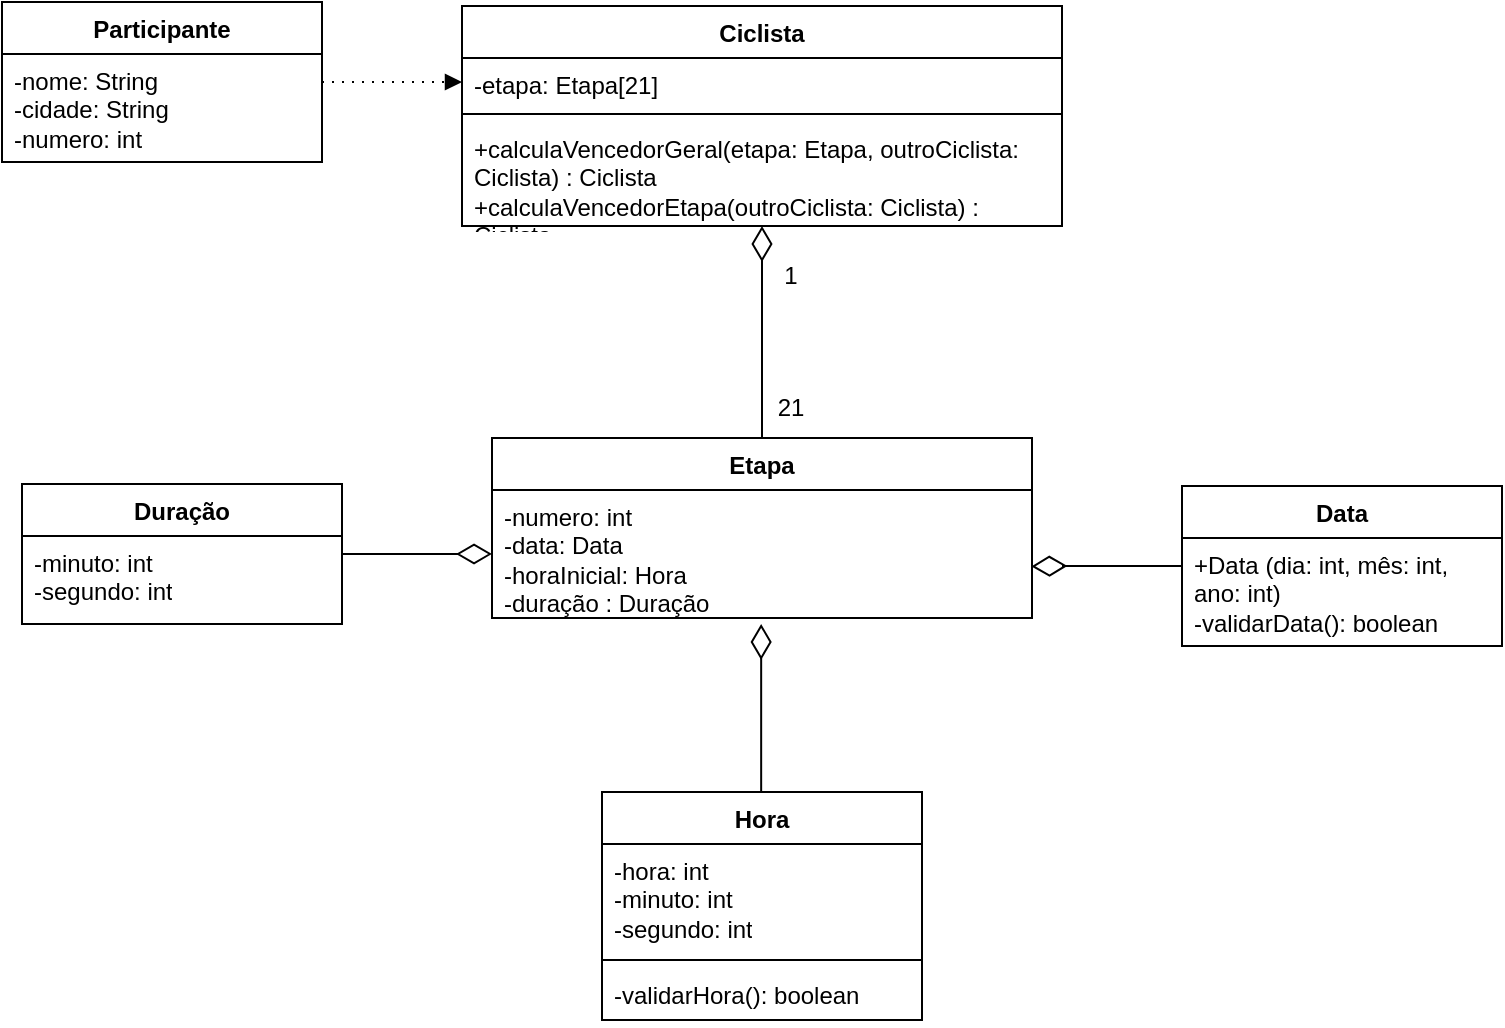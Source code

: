 <mxfile version="24.8.0">
  <diagram name="Página-1" id="GY3w6Jrewixj2jgtMnOA">
    <mxGraphModel dx="945" dy="494" grid="1" gridSize="10" guides="1" tooltips="1" connect="1" arrows="1" fold="1" page="1" pageScale="1" pageWidth="827" pageHeight="1169" background="#FFFFFF" math="0" shadow="0">
      <root>
        <mxCell id="0" />
        <mxCell id="1" parent="0" />
        <mxCell id="NxfbQDIxqytrORv3jFUt-1" value="Ciclista" style="swimlane;fontStyle=1;align=center;verticalAlign=top;childLayout=stackLayout;horizontal=1;startSize=26;horizontalStack=0;resizeParent=1;resizeParentMax=0;resizeLast=0;collapsible=1;marginBottom=0;whiteSpace=wrap;html=1;" vertex="1" parent="1">
          <mxGeometry x="260" y="168" width="300" height="110" as="geometry" />
        </mxCell>
        <mxCell id="NxfbQDIxqytrORv3jFUt-2" value="&lt;div&gt;-etapa: Etapa[21]&lt;/div&gt;" style="text;strokeColor=none;fillColor=none;align=left;verticalAlign=top;spacingLeft=4;spacingRight=4;overflow=hidden;rotatable=0;points=[[0,0.5],[1,0.5]];portConstraint=eastwest;whiteSpace=wrap;html=1;" vertex="1" parent="NxfbQDIxqytrORv3jFUt-1">
          <mxGeometry y="26" width="300" height="24" as="geometry" />
        </mxCell>
        <mxCell id="NxfbQDIxqytrORv3jFUt-3" value="" style="line;strokeWidth=1;fillColor=none;align=left;verticalAlign=middle;spacingTop=-1;spacingLeft=3;spacingRight=3;rotatable=0;labelPosition=right;points=[];portConstraint=eastwest;strokeColor=inherit;" vertex="1" parent="NxfbQDIxqytrORv3jFUt-1">
          <mxGeometry y="50" width="300" height="8" as="geometry" />
        </mxCell>
        <mxCell id="NxfbQDIxqytrORv3jFUt-4" value="&lt;div&gt;+calculaVencedorGeral(etapa: Etapa, outroCiclista: Ciclista) : Ciclista&lt;/div&gt;&lt;div&gt;+calculaVencedorEtapa(outroCiclista: Ciclista) : Ciclista&lt;br&gt;&lt;/div&gt;" style="text;strokeColor=none;fillColor=none;align=left;verticalAlign=top;spacingLeft=4;spacingRight=4;overflow=hidden;rotatable=0;points=[[0,0.5],[1,0.5]];portConstraint=eastwest;whiteSpace=wrap;html=1;" vertex="1" parent="NxfbQDIxqytrORv3jFUt-1">
          <mxGeometry y="58" width="300" height="52" as="geometry" />
        </mxCell>
        <mxCell id="NxfbQDIxqytrORv3jFUt-52" style="edgeStyle=orthogonalEdgeStyle;rounded=0;orthogonalLoop=1;jettySize=auto;html=1;entryX=0;entryY=0.5;entryDx=0;entryDy=0;endArrow=block;endFill=1;strokeColor=default;dashed=1;dashPattern=1 4;" edge="1" parent="1" source="NxfbQDIxqytrORv3jFUt-9" target="NxfbQDIxqytrORv3jFUt-2">
          <mxGeometry relative="1" as="geometry" />
        </mxCell>
        <mxCell id="NxfbQDIxqytrORv3jFUt-9" value="Participante" style="swimlane;fontStyle=1;align=center;verticalAlign=top;childLayout=stackLayout;horizontal=1;startSize=26;horizontalStack=0;resizeParent=1;resizeParentMax=0;resizeLast=0;collapsible=1;marginBottom=0;whiteSpace=wrap;html=1;" vertex="1" parent="1">
          <mxGeometry x="30" y="166" width="160" height="80" as="geometry" />
        </mxCell>
        <mxCell id="NxfbQDIxqytrORv3jFUt-10" value="-nome: String&lt;div&gt;-cidade: String&lt;/div&gt;&lt;div&gt;-numero: int&lt;/div&gt;&lt;div&gt;&lt;br&gt;&lt;/div&gt;" style="text;strokeColor=none;fillColor=none;align=left;verticalAlign=top;spacingLeft=4;spacingRight=4;overflow=hidden;rotatable=0;points=[[0,0.5],[1,0.5]];portConstraint=eastwest;whiteSpace=wrap;html=1;" vertex="1" parent="NxfbQDIxqytrORv3jFUt-9">
          <mxGeometry y="26" width="160" height="54" as="geometry" />
        </mxCell>
        <mxCell id="NxfbQDIxqytrORv3jFUt-43" style="edgeStyle=orthogonalEdgeStyle;rounded=0;orthogonalLoop=1;jettySize=auto;html=1;endArrow=diamondThin;endFill=0;endSize=15;" edge="1" parent="1" source="NxfbQDIxqytrORv3jFUt-13" target="NxfbQDIxqytrORv3jFUt-1">
          <mxGeometry relative="1" as="geometry" />
        </mxCell>
        <mxCell id="NxfbQDIxqytrORv3jFUt-13" value="Etapa" style="swimlane;fontStyle=1;align=center;verticalAlign=top;childLayout=stackLayout;horizontal=1;startSize=26;horizontalStack=0;resizeParent=1;resizeParentMax=0;resizeLast=0;collapsible=1;marginBottom=0;whiteSpace=wrap;html=1;" vertex="1" parent="1">
          <mxGeometry x="275" y="384" width="270" height="90" as="geometry" />
        </mxCell>
        <mxCell id="NxfbQDIxqytrORv3jFUt-14" value="-numero: int&lt;div&gt;-data: Data&lt;/div&gt;&lt;div&gt;-horaInicial: Hora&lt;/div&gt;&lt;div&gt;-duração : Duração&lt;/div&gt;" style="text;strokeColor=none;fillColor=none;align=left;verticalAlign=top;spacingLeft=4;spacingRight=4;overflow=hidden;rotatable=0;points=[[0,0.5],[1,0.5]];portConstraint=eastwest;whiteSpace=wrap;html=1;" vertex="1" parent="NxfbQDIxqytrORv3jFUt-13">
          <mxGeometry y="26" width="270" height="64" as="geometry" />
        </mxCell>
        <mxCell id="NxfbQDIxqytrORv3jFUt-21" value="Data" style="swimlane;fontStyle=1;align=center;verticalAlign=top;childLayout=stackLayout;horizontal=1;startSize=26;horizontalStack=0;resizeParent=1;resizeParentMax=0;resizeLast=0;collapsible=1;marginBottom=0;whiteSpace=wrap;html=1;" vertex="1" parent="1">
          <mxGeometry x="620" y="408" width="160" height="80" as="geometry" />
        </mxCell>
        <mxCell id="NxfbQDIxqytrORv3jFUt-22" value="+Data (dia: int, mês: int, ano: int)&lt;div&gt;-validarData(): boolean&lt;br&gt;&lt;/div&gt;" style="text;strokeColor=none;fillColor=none;align=left;verticalAlign=top;spacingLeft=4;spacingRight=4;overflow=hidden;rotatable=0;points=[[0,0.5],[1,0.5]];portConstraint=eastwest;whiteSpace=wrap;html=1;" vertex="1" parent="NxfbQDIxqytrORv3jFUt-21">
          <mxGeometry y="26" width="160" height="54" as="geometry" />
        </mxCell>
        <mxCell id="NxfbQDIxqytrORv3jFUt-64" style="edgeStyle=orthogonalEdgeStyle;rounded=0;orthogonalLoop=1;jettySize=auto;html=1;endArrow=diamondThin;endFill=0;endSize=15;" edge="1" parent="1">
          <mxGeometry relative="1" as="geometry">
            <mxPoint x="409.58" y="477" as="targetPoint" />
            <mxPoint x="409.58" y="567" as="sourcePoint" />
          </mxGeometry>
        </mxCell>
        <mxCell id="NxfbQDIxqytrORv3jFUt-29" value="Hora" style="swimlane;fontStyle=1;align=center;verticalAlign=top;childLayout=stackLayout;horizontal=1;startSize=26;horizontalStack=0;resizeParent=1;resizeParentMax=0;resizeLast=0;collapsible=1;marginBottom=0;whiteSpace=wrap;html=1;" vertex="1" parent="1">
          <mxGeometry x="330" y="561" width="160" height="114" as="geometry" />
        </mxCell>
        <mxCell id="NxfbQDIxqytrORv3jFUt-30" value="-hora: int&lt;div&gt;-minuto: int&amp;nbsp;&lt;/div&gt;&lt;div&gt;-segundo: int&lt;/div&gt;" style="text;strokeColor=none;fillColor=none;align=left;verticalAlign=top;spacingLeft=4;spacingRight=4;overflow=hidden;rotatable=0;points=[[0,0.5],[1,0.5]];portConstraint=eastwest;whiteSpace=wrap;html=1;" vertex="1" parent="NxfbQDIxqytrORv3jFUt-29">
          <mxGeometry y="26" width="160" height="54" as="geometry" />
        </mxCell>
        <mxCell id="NxfbQDIxqytrORv3jFUt-31" value="" style="line;strokeWidth=1;fillColor=none;align=left;verticalAlign=middle;spacingTop=-1;spacingLeft=3;spacingRight=3;rotatable=0;labelPosition=right;points=[];portConstraint=eastwest;strokeColor=inherit;" vertex="1" parent="NxfbQDIxqytrORv3jFUt-29">
          <mxGeometry y="80" width="160" height="8" as="geometry" />
        </mxCell>
        <mxCell id="NxfbQDIxqytrORv3jFUt-32" value="-validarHora(): boolean" style="text;strokeColor=none;fillColor=none;align=left;verticalAlign=top;spacingLeft=4;spacingRight=4;overflow=hidden;rotatable=0;points=[[0,0.5],[1,0.5]];portConstraint=eastwest;whiteSpace=wrap;html=1;" vertex="1" parent="NxfbQDIxqytrORv3jFUt-29">
          <mxGeometry y="88" width="160" height="26" as="geometry" />
        </mxCell>
        <mxCell id="NxfbQDIxqytrORv3jFUt-53" style="edgeStyle=orthogonalEdgeStyle;rounded=0;orthogonalLoop=1;jettySize=auto;html=1;endArrow=diamondThin;endFill=0;endSize=15;" edge="1" parent="1" source="NxfbQDIxqytrORv3jFUt-33" target="NxfbQDIxqytrORv3jFUt-14">
          <mxGeometry relative="1" as="geometry" />
        </mxCell>
        <mxCell id="NxfbQDIxqytrORv3jFUt-33" value="Duração" style="swimlane;fontStyle=1;align=center;verticalAlign=top;childLayout=stackLayout;horizontal=1;startSize=26;horizontalStack=0;resizeParent=1;resizeParentMax=0;resizeLast=0;collapsible=1;marginBottom=0;whiteSpace=wrap;html=1;" vertex="1" parent="1">
          <mxGeometry x="40" y="407" width="160" height="70" as="geometry" />
        </mxCell>
        <mxCell id="NxfbQDIxqytrORv3jFUt-34" value="-minuto: int&lt;div&gt;-segundo: int&lt;/div&gt;" style="text;strokeColor=none;fillColor=none;align=left;verticalAlign=top;spacingLeft=4;spacingRight=4;overflow=hidden;rotatable=0;points=[[0,0.5],[1,0.5]];portConstraint=eastwest;whiteSpace=wrap;html=1;" vertex="1" parent="NxfbQDIxqytrORv3jFUt-33">
          <mxGeometry y="26" width="160" height="44" as="geometry" />
        </mxCell>
        <mxCell id="NxfbQDIxqytrORv3jFUt-44" value="1&lt;div&gt;&lt;br&gt;&lt;/div&gt;" style="text;html=1;align=center;verticalAlign=middle;resizable=0;points=[];autosize=1;strokeColor=none;fillColor=none;" vertex="1" parent="1">
          <mxGeometry x="409" y="290" width="30" height="40" as="geometry" />
        </mxCell>
        <mxCell id="NxfbQDIxqytrORv3jFUt-45" value="21" style="text;html=1;align=center;verticalAlign=middle;resizable=0;points=[];autosize=1;strokeColor=none;fillColor=none;" vertex="1" parent="1">
          <mxGeometry x="404" y="354" width="40" height="30" as="geometry" />
        </mxCell>
        <mxCell id="NxfbQDIxqytrORv3jFUt-62" style="edgeStyle=orthogonalEdgeStyle;rounded=0;orthogonalLoop=1;jettySize=auto;html=1;entryX=0.999;entryY=0.597;entryDx=0;entryDy=0;entryPerimeter=0;endArrow=diamondThin;endFill=0;endSize=15;" edge="1" parent="1" source="NxfbQDIxqytrORv3jFUt-21" target="NxfbQDIxqytrORv3jFUt-14">
          <mxGeometry relative="1" as="geometry">
            <Array as="points">
              <mxPoint x="560" y="448" />
              <mxPoint x="560" y="448" />
            </Array>
          </mxGeometry>
        </mxCell>
      </root>
    </mxGraphModel>
  </diagram>
</mxfile>
